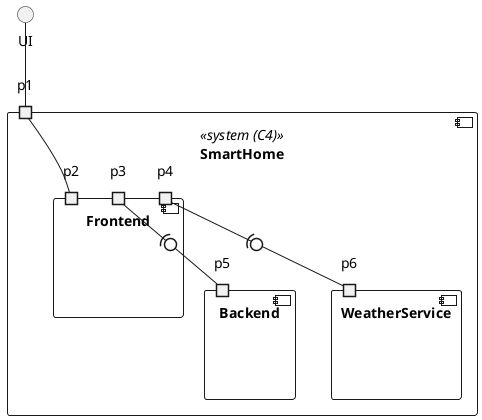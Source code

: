 @startuml
'https://plantuml.com/component-diagram
component SmartHome <<system (C4)>> {

    port p1

    component Frontend {
        port p2
        port p3
        port p4
    }

    component Backend {
            port p5
        }

    component WeatherService {

            port p6
        }
}

p1 -up- UI
p1 - p2
p3 -(0- p5
p4 -(0- p6


@enduml